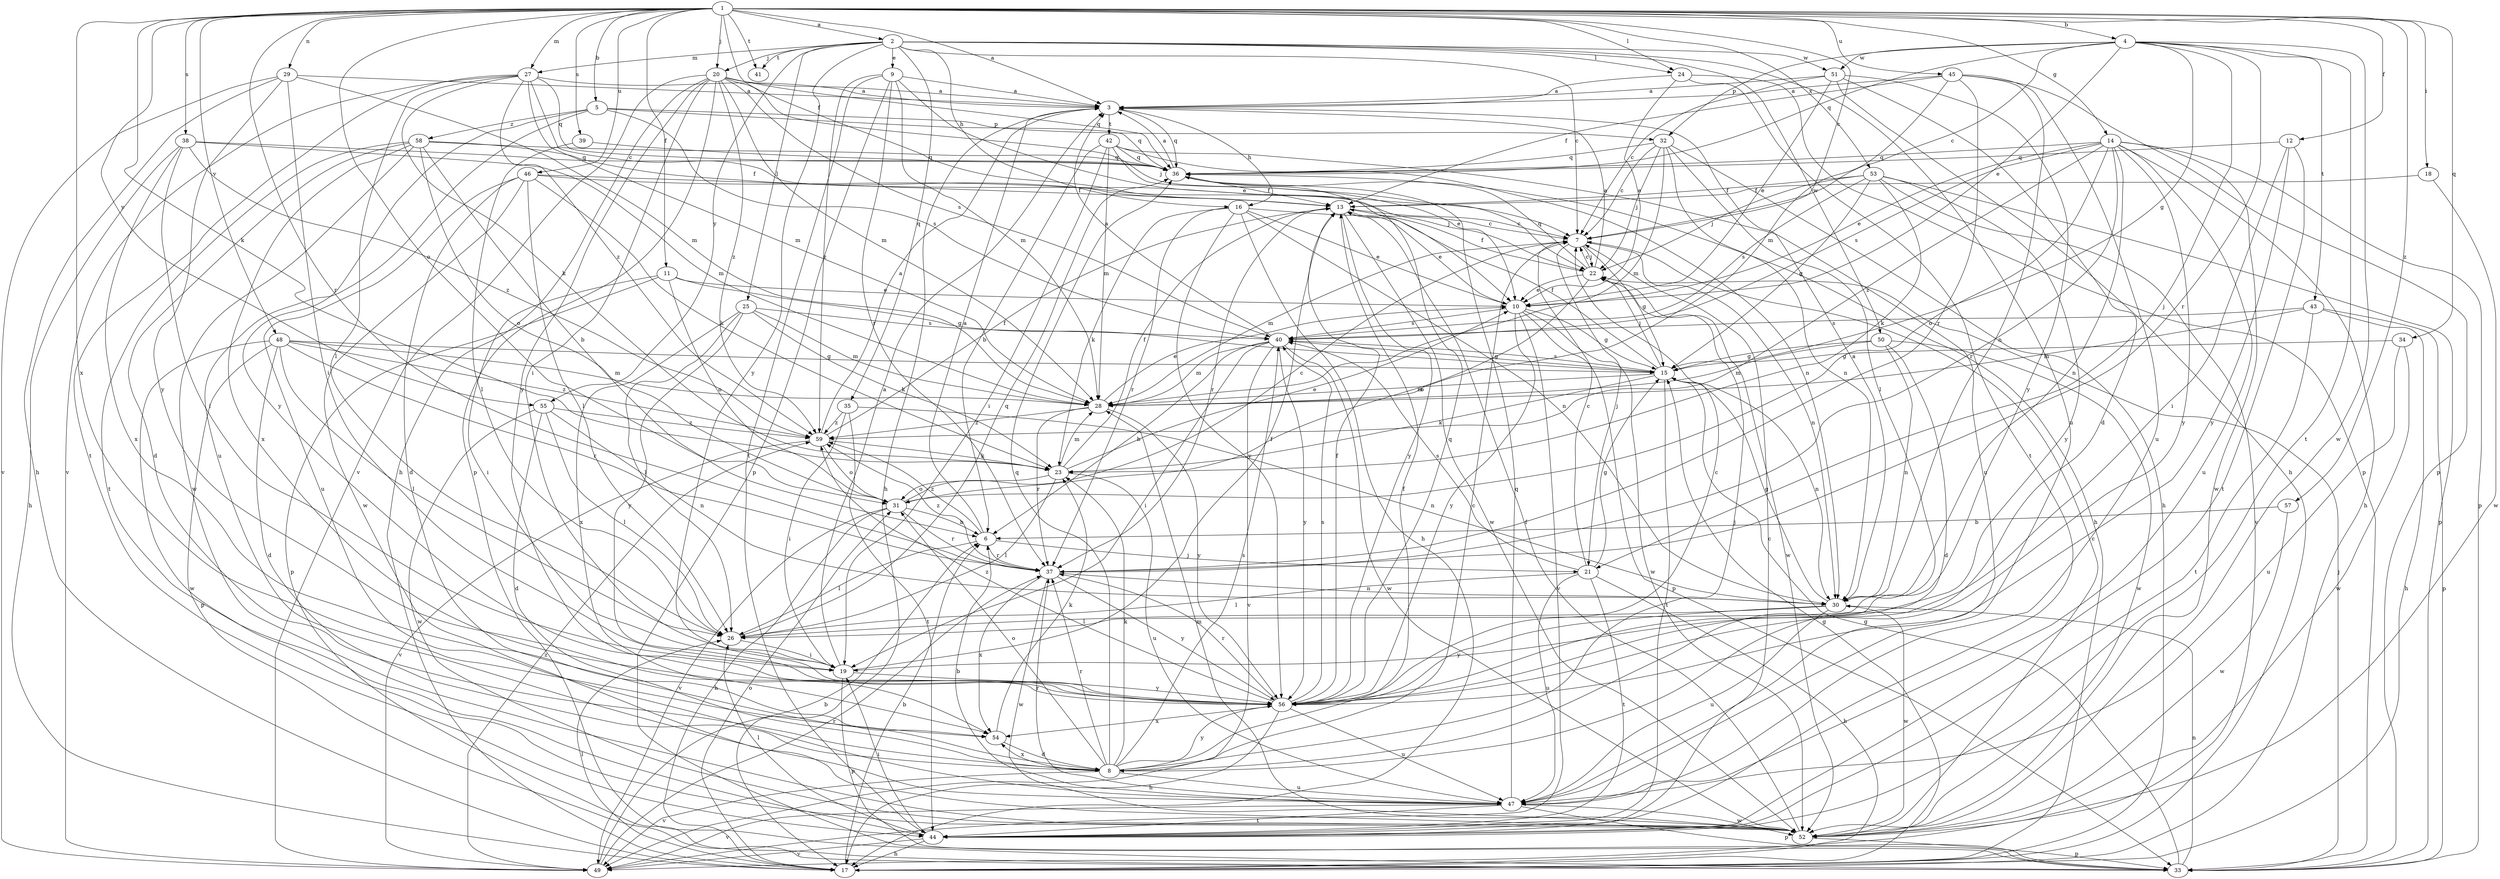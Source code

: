 strict digraph  {
	1 -> 2 [label=a];
	1 -> 3 [label=a];
	6 -> 3 [label=a];
	9 -> 3 [label=a];
	19 -> 3 [label=a];
	20 -> 3 [label=a];
	22 -> 3 [label=a];
	24 -> 3 [label=a];
	27 -> 3 [label=a];
	29 -> 3 [label=a];
	30 -> 3 [label=a];
	36 -> 3 [label=a];
	40 -> 3 [label=a];
	45 -> 3 [label=a];
	51 -> 3 [label=a];
	59 -> 3 [label=a];
	1 -> 4 [label=b];
	1 -> 5 [label=b];
	17 -> 6 [label=b];
	31 -> 6 [label=b];
	40 -> 6 [label=b];
	42 -> 6 [label=b];
	47 -> 6 [label=b];
	49 -> 6 [label=b];
	57 -> 6 [label=b];
	58 -> 6 [label=b];
	1 -> 7 [label=c];
	2 -> 7 [label=c];
	4 -> 7 [label=c];
	8 -> 7 [label=c];
	13 -> 7 [label=c];
	16 -> 7 [label=c];
	21 -> 7 [label=c];
	22 -> 7 [label=c];
	27 -> 7 [label=c];
	31 -> 7 [label=c];
	32 -> 7 [label=c];
	44 -> 7 [label=c];
	51 -> 7 [label=c];
	52 -> 7 [label=c];
	56 -> 7 [label=c];
	46 -> 8 [label=d];
	48 -> 8 [label=d];
	50 -> 8 [label=d];
	51 -> 8 [label=d];
	54 -> 8 [label=d];
	55 -> 8 [label=d];
	58 -> 8 [label=d];
	2 -> 9 [label=e];
	4 -> 10 [label=e];
	9 -> 10 [label=e];
	11 -> 10 [label=e];
	13 -> 10 [label=e];
	14 -> 10 [label=e];
	16 -> 10 [label=e];
	22 -> 10 [label=e];
	23 -> 10 [label=e];
	24 -> 10 [label=e];
	28 -> 10 [label=e];
	42 -> 10 [label=e];
	51 -> 10 [label=e];
	1 -> 11 [label=f];
	1 -> 12 [label=f];
	1 -> 13 [label=f];
	8 -> 13 [label=f];
	15 -> 13 [label=f];
	18 -> 13 [label=f];
	19 -> 13 [label=f];
	22 -> 13 [label=f];
	23 -> 13 [label=f];
	36 -> 13 [label=f];
	45 -> 13 [label=f];
	46 -> 13 [label=f];
	52 -> 13 [label=f];
	53 -> 13 [label=f];
	56 -> 13 [label=f];
	58 -> 13 [label=f];
	59 -> 13 [label=f];
	1 -> 14 [label=g];
	4 -> 15 [label=g];
	7 -> 15 [label=g];
	10 -> 15 [label=g];
	11 -> 15 [label=g];
	17 -> 15 [label=g];
	21 -> 15 [label=g];
	30 -> 15 [label=g];
	33 -> 15 [label=g];
	34 -> 15 [label=g];
	40 -> 15 [label=g];
	48 -> 15 [label=g];
	50 -> 15 [label=g];
	53 -> 15 [label=g];
	2 -> 16 [label=h];
	3 -> 16 [label=h];
	3 -> 17 [label=h];
	14 -> 17 [label=h];
	16 -> 17 [label=h];
	20 -> 17 [label=h];
	21 -> 17 [label=h];
	29 -> 17 [label=h];
	31 -> 17 [label=h];
	32 -> 17 [label=h];
	36 -> 17 [label=h];
	38 -> 17 [label=h];
	43 -> 17 [label=h];
	44 -> 17 [label=h];
	51 -> 17 [label=h];
	56 -> 17 [label=h];
	1 -> 18 [label=i];
	11 -> 19 [label=i];
	12 -> 19 [label=i];
	20 -> 19 [label=i];
	26 -> 19 [label=i];
	29 -> 19 [label=i];
	35 -> 19 [label=i];
	38 -> 19 [label=i];
	40 -> 19 [label=i];
	42 -> 19 [label=i];
	44 -> 19 [label=i];
	1 -> 20 [label=j];
	2 -> 20 [label=j];
	4 -> 21 [label=j];
	6 -> 21 [label=j];
	7 -> 21 [label=j];
	7 -> 22 [label=j];
	8 -> 22 [label=j];
	15 -> 22 [label=j];
	20 -> 22 [label=j];
	32 -> 22 [label=j];
	33 -> 22 [label=j];
	46 -> 22 [label=j];
	53 -> 22 [label=j];
	1 -> 23 [label=k];
	8 -> 23 [label=k];
	15 -> 23 [label=k];
	16 -> 23 [label=k];
	25 -> 23 [label=k];
	27 -> 23 [label=k];
	46 -> 23 [label=k];
	53 -> 23 [label=k];
	54 -> 23 [label=k];
	59 -> 23 [label=k];
	1 -> 24 [label=l];
	2 -> 24 [label=l];
	2 -> 25 [label=l];
	6 -> 26 [label=l];
	17 -> 26 [label=l];
	21 -> 26 [label=l];
	23 -> 26 [label=l];
	25 -> 26 [label=l];
	27 -> 26 [label=l];
	30 -> 26 [label=l];
	32 -> 26 [label=l];
	39 -> 26 [label=l];
	44 -> 26 [label=l];
	46 -> 26 [label=l];
	48 -> 26 [label=l];
	55 -> 26 [label=l];
	1 -> 27 [label=m];
	2 -> 27 [label=m];
	7 -> 28 [label=m];
	9 -> 28 [label=m];
	15 -> 28 [label=m];
	20 -> 28 [label=m];
	23 -> 28 [label=m];
	25 -> 28 [label=m];
	27 -> 28 [label=m];
	29 -> 28 [label=m];
	32 -> 28 [label=m];
	38 -> 28 [label=m];
	40 -> 28 [label=m];
	42 -> 28 [label=m];
	43 -> 28 [label=m];
	45 -> 28 [label=m];
	48 -> 28 [label=m];
	50 -> 28 [label=m];
	52 -> 28 [label=m];
	1 -> 29 [label=n];
	7 -> 30 [label=n];
	14 -> 30 [label=n];
	15 -> 30 [label=n];
	16 -> 30 [label=n];
	32 -> 30 [label=n];
	33 -> 30 [label=n];
	35 -> 30 [label=n];
	37 -> 30 [label=n];
	42 -> 30 [label=n];
	45 -> 30 [label=n];
	50 -> 30 [label=n];
	55 -> 30 [label=n];
	1 -> 31 [label=o];
	8 -> 31 [label=o];
	11 -> 31 [label=o];
	14 -> 31 [label=o];
	17 -> 31 [label=o];
	22 -> 31 [label=o];
	23 -> 31 [label=o];
	58 -> 31 [label=o];
	59 -> 31 [label=o];
	4 -> 32 [label=p];
	5 -> 32 [label=p];
	9 -> 33 [label=p];
	10 -> 33 [label=p];
	11 -> 33 [label=p];
	14 -> 33 [label=p];
	19 -> 33 [label=p];
	20 -> 33 [label=p];
	24 -> 33 [label=p];
	43 -> 33 [label=p];
	45 -> 33 [label=p];
	47 -> 33 [label=p];
	48 -> 33 [label=p];
	52 -> 33 [label=p];
	53 -> 33 [label=p];
	1 -> 34 [label=q];
	2 -> 35 [label=q];
	3 -> 36 [label=q];
	4 -> 36 [label=q];
	5 -> 36 [label=q];
	8 -> 36 [label=q];
	12 -> 36 [label=q];
	14 -> 36 [label=q];
	20 -> 36 [label=q];
	22 -> 36 [label=q];
	26 -> 36 [label=q];
	27 -> 36 [label=q];
	32 -> 36 [label=q];
	38 -> 36 [label=q];
	39 -> 36 [label=q];
	42 -> 36 [label=q];
	47 -> 36 [label=q];
	56 -> 36 [label=q];
	58 -> 36 [label=q];
	1 -> 37 [label=r];
	4 -> 37 [label=r];
	6 -> 37 [label=r];
	8 -> 37 [label=r];
	9 -> 37 [label=r];
	13 -> 37 [label=r];
	14 -> 37 [label=r];
	16 -> 37 [label=r];
	28 -> 37 [label=r];
	31 -> 37 [label=r];
	45 -> 37 [label=r];
	47 -> 37 [label=r];
	48 -> 37 [label=r];
	49 -> 37 [label=r];
	56 -> 37 [label=r];
	1 -> 38 [label=s];
	1 -> 39 [label=s];
	5 -> 40 [label=s];
	8 -> 40 [label=s];
	10 -> 40 [label=s];
	14 -> 40 [label=s];
	15 -> 40 [label=s];
	20 -> 40 [label=s];
	21 -> 40 [label=s];
	25 -> 40 [label=s];
	43 -> 40 [label=s];
	53 -> 40 [label=s];
	56 -> 40 [label=s];
	1 -> 41 [label=t];
	2 -> 41 [label=t];
	3 -> 42 [label=t];
	4 -> 43 [label=t];
	4 -> 44 [label=t];
	9 -> 44 [label=t];
	12 -> 44 [label=t];
	15 -> 44 [label=t];
	21 -> 44 [label=t];
	24 -> 44 [label=t];
	27 -> 44 [label=t];
	35 -> 44 [label=t];
	43 -> 44 [label=t];
	47 -> 44 [label=t];
	58 -> 44 [label=t];
	1 -> 45 [label=u];
	1 -> 46 [label=u];
	2 -> 47 [label=u];
	5 -> 47 [label=u];
	8 -> 47 [label=u];
	14 -> 47 [label=u];
	21 -> 47 [label=u];
	23 -> 47 [label=u];
	30 -> 47 [label=u];
	34 -> 47 [label=u];
	42 -> 47 [label=u];
	45 -> 47 [label=u];
	46 -> 47 [label=u];
	56 -> 47 [label=u];
	1 -> 48 [label=v];
	8 -> 49 [label=v];
	10 -> 49 [label=v];
	20 -> 49 [label=v];
	27 -> 49 [label=v];
	29 -> 49 [label=v];
	31 -> 49 [label=v];
	40 -> 49 [label=v];
	44 -> 49 [label=v];
	47 -> 49 [label=v];
	53 -> 49 [label=v];
	59 -> 49 [label=v];
	2 -> 50 [label=w];
	2 -> 51 [label=w];
	4 -> 51 [label=w];
	4 -> 52 [label=w];
	10 -> 52 [label=w];
	13 -> 52 [label=w];
	14 -> 52 [label=w];
	18 -> 52 [label=w];
	22 -> 52 [label=w];
	30 -> 52 [label=w];
	34 -> 52 [label=w];
	37 -> 52 [label=w];
	40 -> 52 [label=w];
	46 -> 52 [label=w];
	47 -> 52 [label=w];
	48 -> 52 [label=w];
	50 -> 52 [label=w];
	55 -> 52 [label=w];
	57 -> 52 [label=w];
	58 -> 52 [label=w];
	1 -> 53 [label=x];
	1 -> 54 [label=x];
	8 -> 54 [label=x];
	25 -> 54 [label=x];
	37 -> 54 [label=x];
	38 -> 54 [label=x];
	56 -> 54 [label=x];
	58 -> 54 [label=x];
	1 -> 55 [label=y];
	2 -> 55 [label=y];
	2 -> 56 [label=y];
	5 -> 56 [label=y];
	8 -> 56 [label=y];
	10 -> 56 [label=y];
	12 -> 56 [label=y];
	13 -> 56 [label=y];
	14 -> 56 [label=y];
	16 -> 56 [label=y];
	19 -> 56 [label=y];
	20 -> 56 [label=y];
	25 -> 56 [label=y];
	28 -> 56 [label=y];
	29 -> 56 [label=y];
	30 -> 56 [label=y];
	37 -> 56 [label=y];
	40 -> 56 [label=y];
	51 -> 56 [label=y];
	53 -> 56 [label=y];
	1 -> 57 [label=z];
	5 -> 58 [label=z];
	6 -> 59 [label=z];
	9 -> 59 [label=z];
	14 -> 59 [label=z];
	20 -> 59 [label=z];
	27 -> 59 [label=z];
	28 -> 59 [label=z];
	35 -> 59 [label=z];
	37 -> 59 [label=z];
	38 -> 59 [label=z];
	48 -> 59 [label=z];
	49 -> 59 [label=z];
	55 -> 59 [label=z];
	56 -> 59 [label=z];
}
